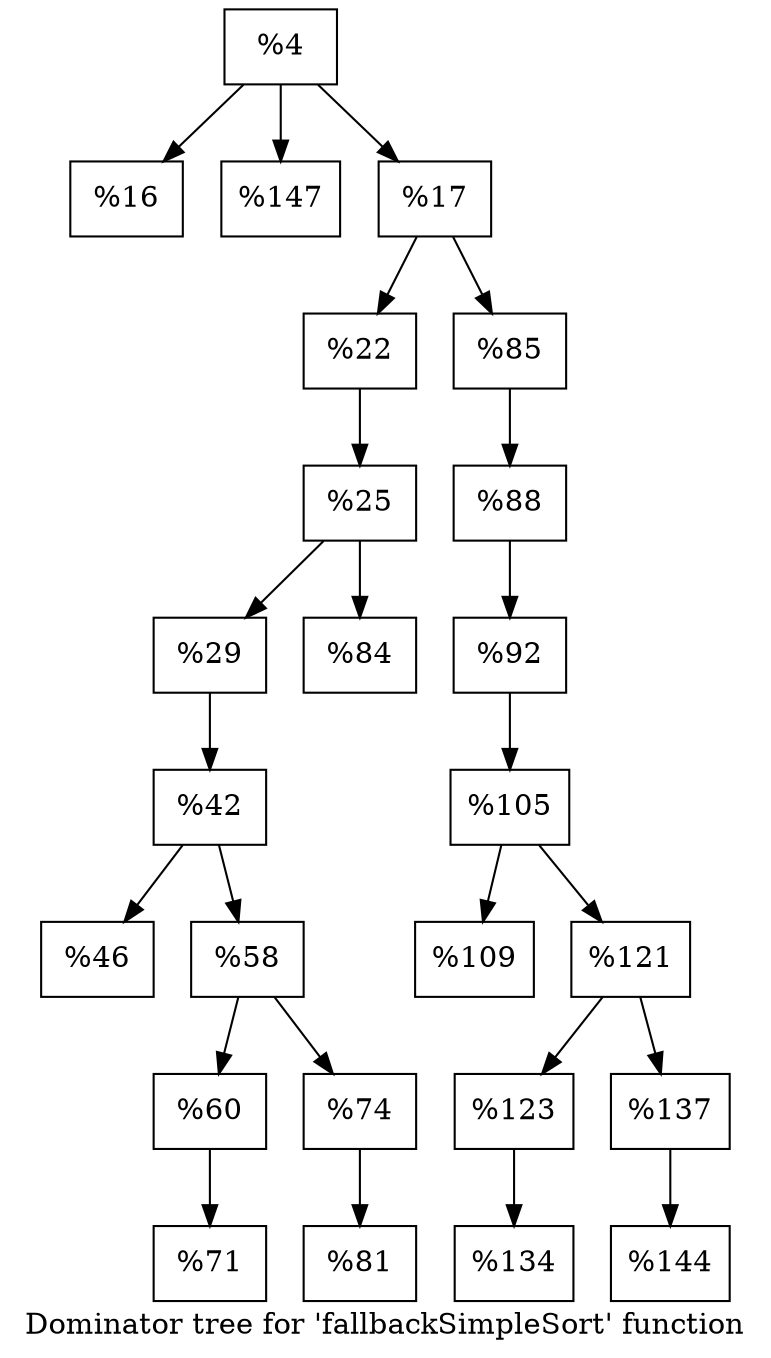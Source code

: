 digraph "Dominator tree for 'fallbackSimpleSort' function" {
	label="Dominator tree for 'fallbackSimpleSort' function";

	Node0x2158420 [shape=record,label="{%4}"];
	Node0x2158420 -> Node0x1fc34e0;
	Node0x2158420 -> Node0x2188100;
	Node0x2158420 -> Node0x20b1400;
	Node0x1fc34e0 [shape=record,label="{%16}"];
	Node0x2188100 [shape=record,label="{%147}"];
	Node0x20b1400 [shape=record,label="{%17}"];
	Node0x20b1400 -> Node0x20adbe0;
	Node0x20b1400 -> Node0x21896a0;
	Node0x20adbe0 [shape=record,label="{%22}"];
	Node0x20adbe0 -> Node0x216c690;
	Node0x216c690 [shape=record,label="{%25}"];
	Node0x216c690 -> Node0x207b220;
	Node0x216c690 -> Node0x221dd20;
	Node0x207b220 [shape=record,label="{%29}"];
	Node0x207b220 -> Node0x22192d0;
	Node0x22192d0 [shape=record,label="{%42}"];
	Node0x22192d0 -> Node0x2179270;
	Node0x22192d0 -> Node0x219aa80;
	Node0x2179270 [shape=record,label="{%46}"];
	Node0x219aa80 [shape=record,label="{%58}"];
	Node0x219aa80 -> Node0x1fb8ea0;
	Node0x219aa80 -> Node0x2176e60;
	Node0x1fb8ea0 [shape=record,label="{%60}"];
	Node0x1fb8ea0 -> Node0x21785d0;
	Node0x21785d0 [shape=record,label="{%71}"];
	Node0x2176e60 [shape=record,label="{%74}"];
	Node0x2176e60 -> Node0x1fd0eb0;
	Node0x1fd0eb0 [shape=record,label="{%81}"];
	Node0x221dd20 [shape=record,label="{%84}"];
	Node0x21896a0 [shape=record,label="{%85}"];
	Node0x21896a0 -> Node0x2181760;
	Node0x2181760 [shape=record,label="{%88}"];
	Node0x2181760 -> Node0x21f9bf0;
	Node0x21f9bf0 [shape=record,label="{%92}"];
	Node0x21f9bf0 -> Node0x2127750;
	Node0x2127750 [shape=record,label="{%105}"];
	Node0x2127750 -> Node0x220fb10;
	Node0x2127750 -> Node0x218cdf0;
	Node0x220fb10 [shape=record,label="{%109}"];
	Node0x218cdf0 [shape=record,label="{%121}"];
	Node0x218cdf0 -> Node0x2161170;
	Node0x218cdf0 -> Node0x2176fe0;
	Node0x2161170 [shape=record,label="{%123}"];
	Node0x2161170 -> Node0x20fd6e0;
	Node0x20fd6e0 [shape=record,label="{%134}"];
	Node0x2176fe0 [shape=record,label="{%137}"];
	Node0x2176fe0 -> Node0x215d110;
	Node0x215d110 [shape=record,label="{%144}"];
}

